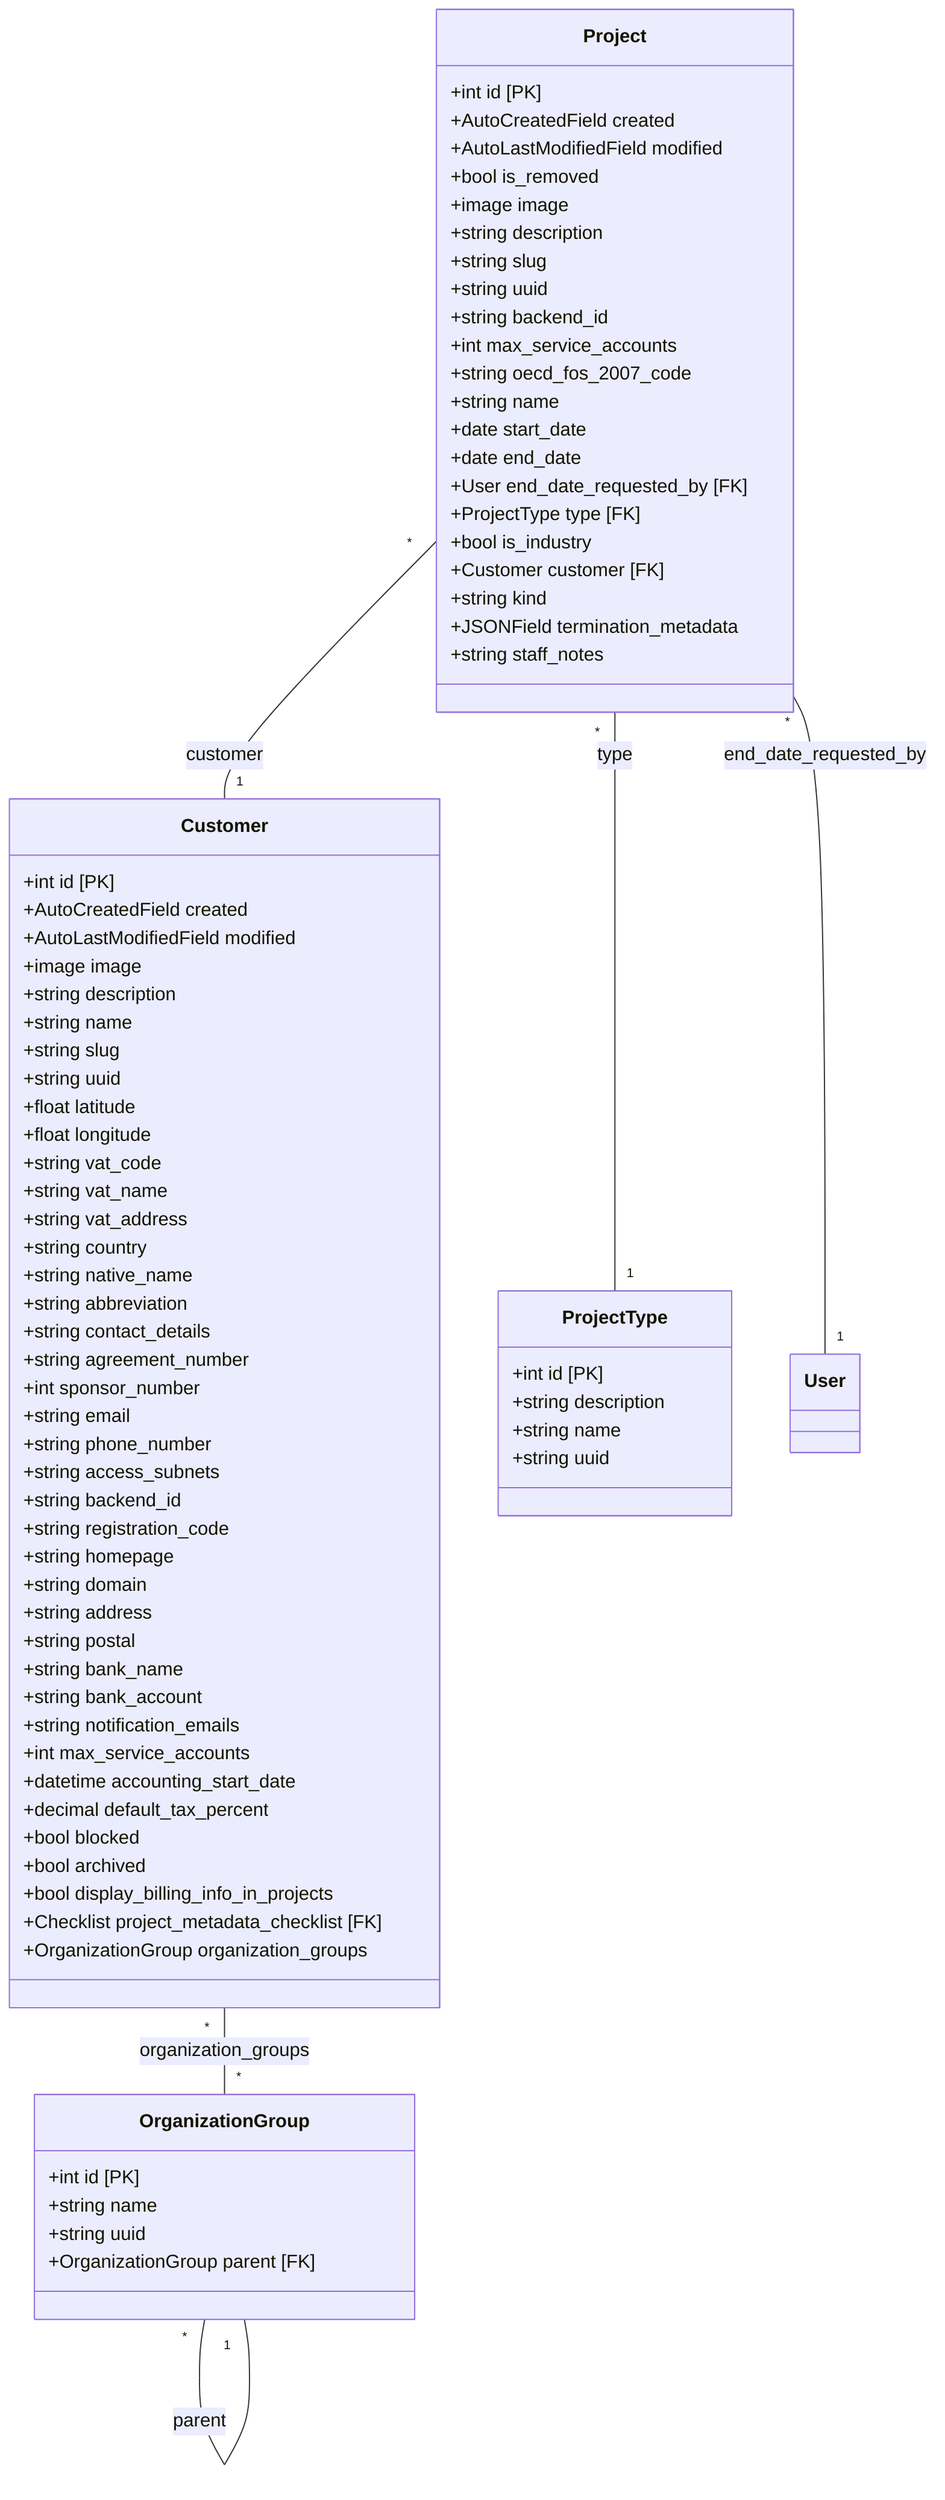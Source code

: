 classDiagram
    direction TB
    class OrganizationGroup {
        +int id [PK]
        +string name
        +string uuid
        +OrganizationGroup parent [FK]
    }
    class Customer {
        +int id [PK]
        +AutoCreatedField created
        +AutoLastModifiedField modified
        +image image
        +string description
        +string name
        +string slug
        +string uuid
        +float latitude
        +float longitude
        +string vat_code
        +string vat_name
        +string vat_address
        +string country
        +string native_name
        +string abbreviation
        +string contact_details
        +string agreement_number
        +int sponsor_number
        +string email
        +string phone_number
        +string access_subnets
        +string backend_id
        +string registration_code
        +string homepage
        +string domain
        +string address
        +string postal
        +string bank_name
        +string bank_account
        +string notification_emails
        +int max_service_accounts
        +datetime accounting_start_date
        +decimal default_tax_percent
        +bool blocked
        +bool archived
        +bool display_billing_info_in_projects
        +Checklist project_metadata_checklist [FK]
        +OrganizationGroup organization_groups
    }
    class ProjectType {
        +int id [PK]
        +string description
        +string name
        +string uuid
    }
    class Project {
        +int id [PK]
        +AutoCreatedField created
        +AutoLastModifiedField modified
        +bool is_removed
        +image image
        +string description
        +string slug
        +string uuid
        +string backend_id
        +int max_service_accounts
        +string oecd_fos_2007_code
        +string name
        +date start_date
        +date end_date
        +User end_date_requested_by [FK]
        +ProjectType type [FK]
        +bool is_industry
        +Customer customer [FK]
        +string kind
        +JSONField termination_metadata
        +string staff_notes
    }
    Customer "*" -- "*" OrganizationGroup : organization_groups
    OrganizationGroup "*" -- "1" OrganizationGroup : parent
    Project "*" -- "1" Customer : customer
    Project "*" -- "1" ProjectType : type
    Project "*" -- "1" User : end_date_requested_by